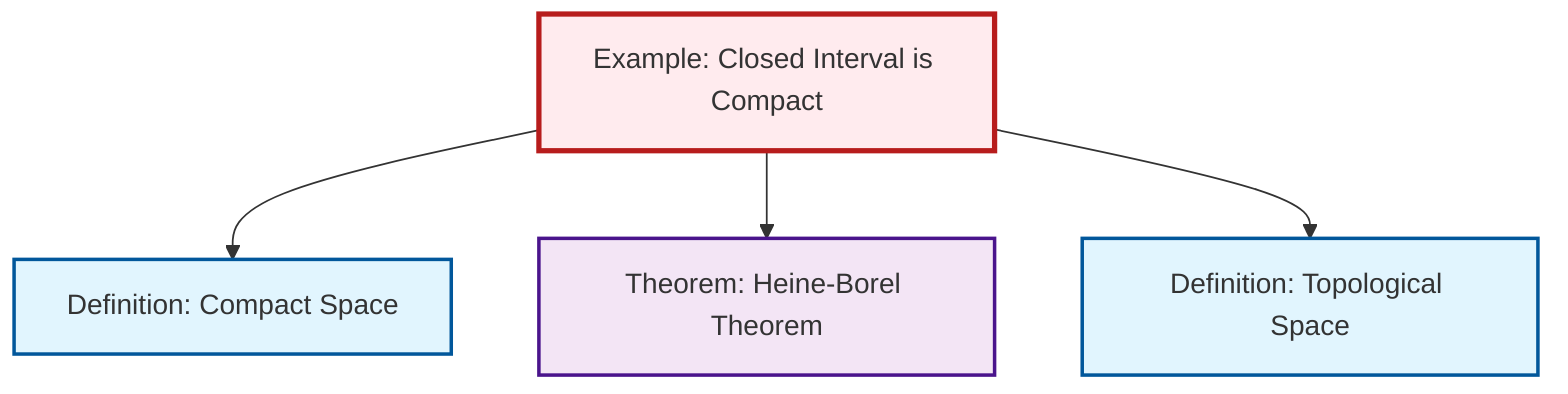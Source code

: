graph TD
    classDef definition fill:#e1f5fe,stroke:#01579b,stroke-width:2px
    classDef theorem fill:#f3e5f5,stroke:#4a148c,stroke-width:2px
    classDef axiom fill:#fff3e0,stroke:#e65100,stroke-width:2px
    classDef example fill:#e8f5e9,stroke:#1b5e20,stroke-width:2px
    classDef current fill:#ffebee,stroke:#b71c1c,stroke-width:3px
    thm-heine-borel["Theorem: Heine-Borel Theorem"]:::theorem
    def-compact["Definition: Compact Space"]:::definition
    def-topological-space["Definition: Topological Space"]:::definition
    ex-closed-interval-compact["Example: Closed Interval is Compact"]:::example
    ex-closed-interval-compact --> def-compact
    ex-closed-interval-compact --> thm-heine-borel
    ex-closed-interval-compact --> def-topological-space
    class ex-closed-interval-compact current